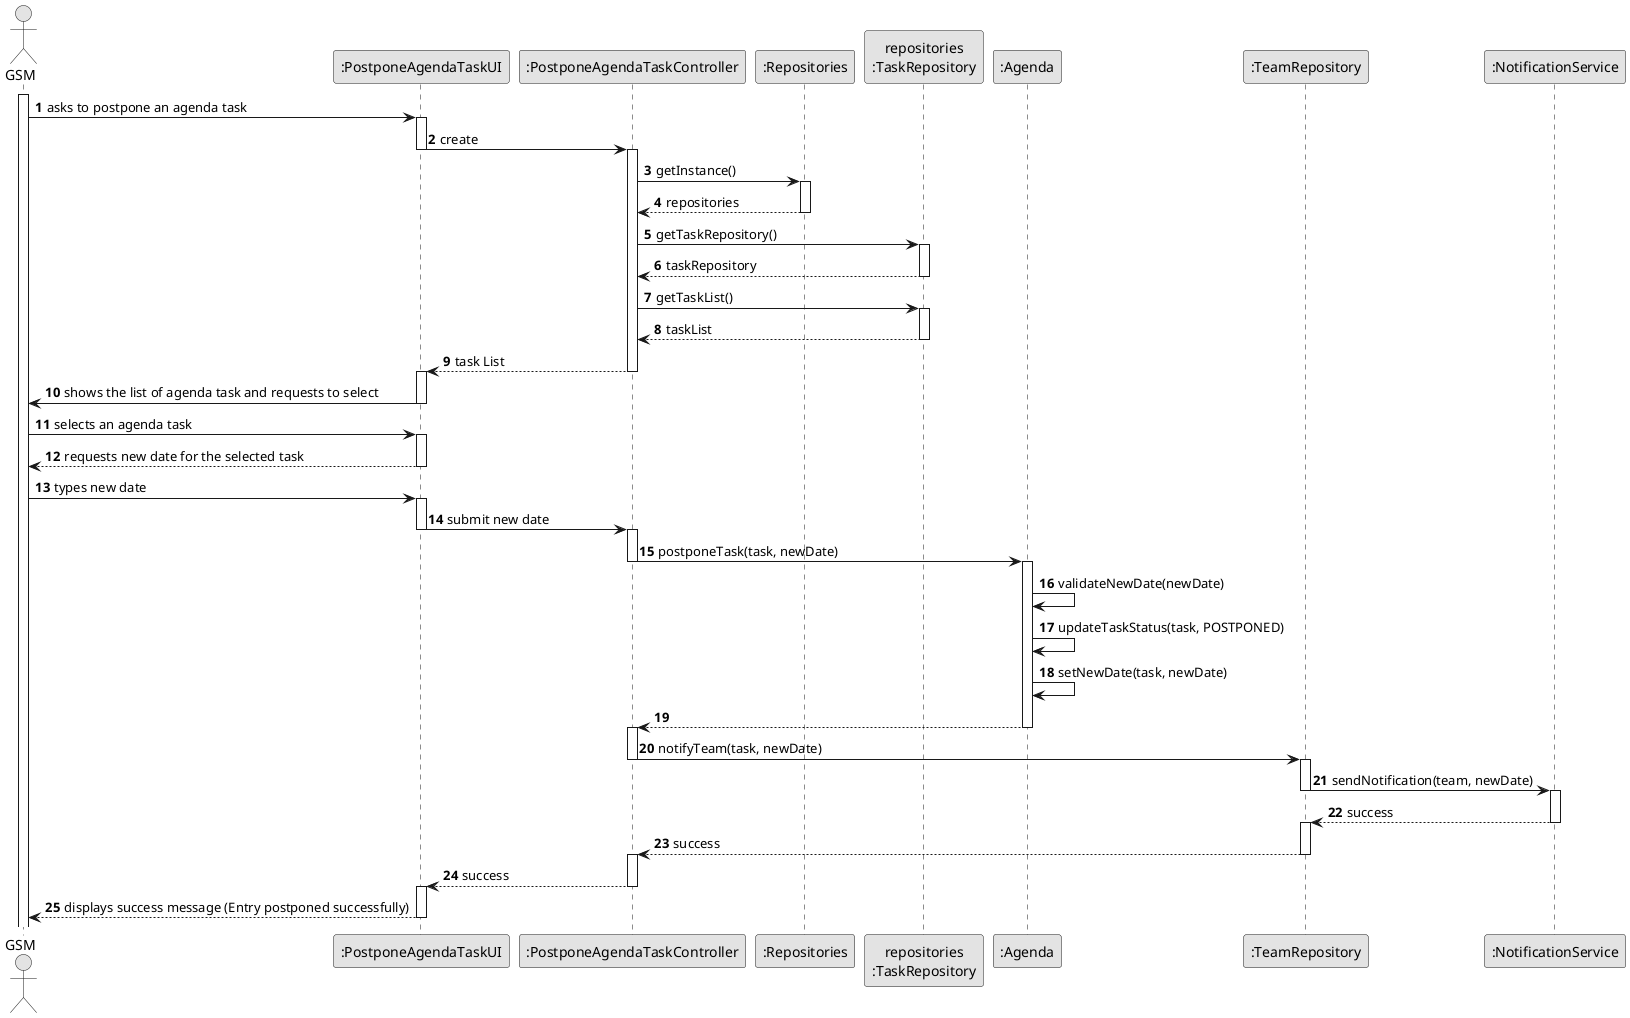 @startuml
skinparam monochrome true
skinparam packageStyle rectangle
skinparam shadowing false

autonumber

actor "GSM" as GSM
participant ":PostponeAgendaTaskUI" as UI
participant ":PostponeAgendaTaskController" as CTRL
participant ":Repositories" as RepositorySingleton
participant "repositories\n:TaskRepository" as TaskRepo
participant ":Agenda" as Agenda
participant ":TeamRepository" as TeamRepo
participant ":NotificationService" as NotificationService

activate GSM

    GSM -> UI : asks to postpone an agenda task
    activate UI

        UI -> CTRL : create
        deactivate UI
        activate CTRL

            CTRL -> RepositorySingleton : getInstance()
            activate RepositorySingleton

                RepositorySingleton --> CTRL : repositories
            deactivate RepositorySingleton

            CTRL -> TaskRepo : getTaskRepository()
            activate TaskRepo

                TaskRepo --> CTRL : taskRepository
            deactivate TaskRepo

            CTRL -> TaskRepo :getTaskList()
            activate TaskRepo

            TaskRepo --> CTRL : taskList
            deactivate TaskRepo

            CTRL --> UI : task List
        deactivate CTRL
        activate UI

        UI -> GSM : shows the list of agenda task and requests to select
    deactivate UI

    GSM -> UI : selects an agenda task
    activate UI

        UI --> GSM : requests new date for the selected task
    deactivate UI

    GSM -> UI : types new date
    activate UI

        UI -> CTRL : submit new date
        deactivate UI
        activate CTRL

            CTRL -> Agenda : postponeTask(task, newDate)
            deactivate CTRL
            activate Agenda

                Agenda -> Agenda : validateNewDate(newDate)
                Agenda -> Agenda : updateTaskStatus(task, POSTPONED)
                Agenda -> Agenda : setNewDate(task, newDate)

                Agenda --> CTRL :
            deactivate Agenda
            activate CTRL

            CTRL -> TeamRepo : notifyTeam(task, newDate)
            deactivate CTRL
            activate TeamRepo

                TeamRepo -> NotificationService : sendNotification(team, newDate)
                deactivate TeamRepo
                activate NotificationService

                    NotificationService --> TeamRepo : success
                deactivate NotificationService
                activate TeamRepo

            TeamRepo --> CTRL : success
            deactivate TeamRepo
            activate CTRL

            CTRL --> UI : success
        deactivate CTRL
        activate UI

        UI --> GSM : displays success message (Entry postponed successfully)
    deactivate UI

@enduml
